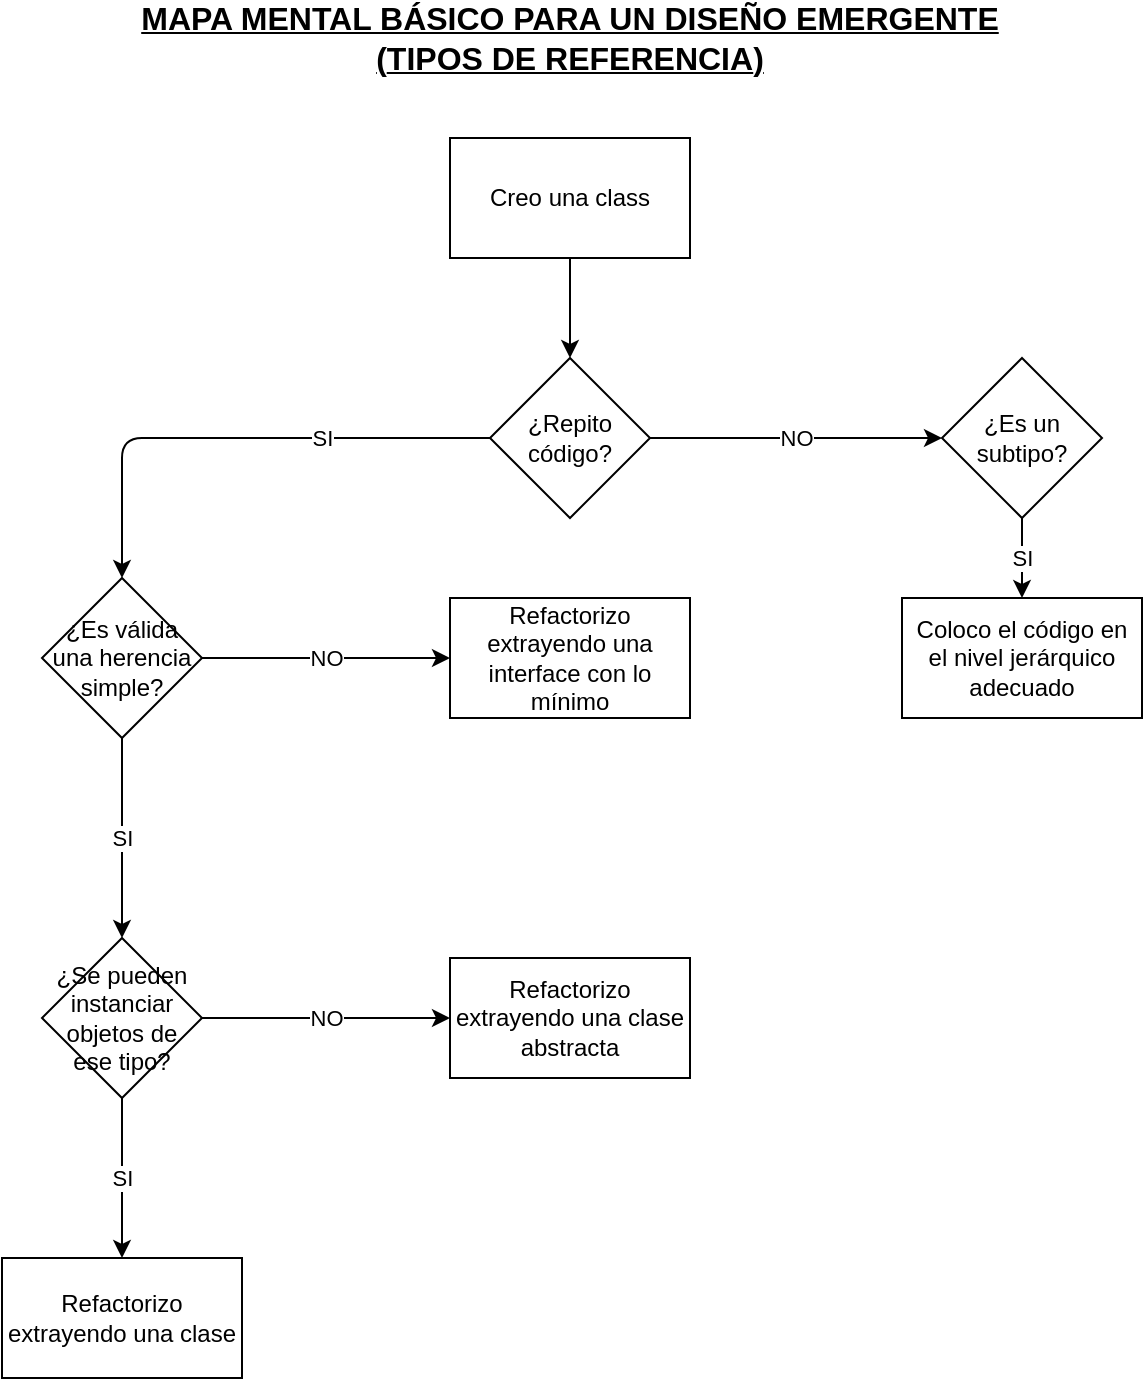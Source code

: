 <mxfile version="14.2.9" type="github" pages="3">
  <diagram name="Elección Tipo Referencia" id="Jq4Y_yKHoHOC3Q39Anz7">
    <mxGraphModel dx="1350" dy="804" grid="1" gridSize="10" guides="1" tooltips="1" connect="1" arrows="1" fold="1" page="1" pageScale="1" pageWidth="827" pageHeight="1169" math="0" shadow="0">
      <root>
        <mxCell id="8XxVPp3E1e53724D_Ses-0" />
        <mxCell id="8XxVPp3E1e53724D_Ses-1" parent="8XxVPp3E1e53724D_Ses-0" />
        <mxCell id="8XxVPp3E1e53724D_Ses-2" value="Creo una class" style="rounded=0;whiteSpace=wrap;html=1;" vertex="1" parent="8XxVPp3E1e53724D_Ses-1">
          <mxGeometry x="354" y="100" width="120" height="60" as="geometry" />
        </mxCell>
        <mxCell id="8XxVPp3E1e53724D_Ses-3" value="¿Repito código?" style="rhombus;whiteSpace=wrap;html=1;" vertex="1" parent="8XxVPp3E1e53724D_Ses-1">
          <mxGeometry x="374" y="210" width="80" height="80" as="geometry" />
        </mxCell>
        <mxCell id="8XxVPp3E1e53724D_Ses-4" value="¿Es válida una herencia simple?" style="rhombus;whiteSpace=wrap;html=1;" vertex="1" parent="8XxVPp3E1e53724D_Ses-1">
          <mxGeometry x="150" y="320" width="80" height="80" as="geometry" />
        </mxCell>
        <mxCell id="8XxVPp3E1e53724D_Ses-5" value="Refactorizo extrayendo una interface con lo mínimo" style="rounded=0;whiteSpace=wrap;html=1;" vertex="1" parent="8XxVPp3E1e53724D_Ses-1">
          <mxGeometry x="354" y="330" width="120" height="60" as="geometry" />
        </mxCell>
        <mxCell id="8XxVPp3E1e53724D_Ses-6" value="¿Se pueden instanciar objetos de ese tipo?" style="rhombus;whiteSpace=wrap;html=1;" vertex="1" parent="8XxVPp3E1e53724D_Ses-1">
          <mxGeometry x="150" y="500" width="80" height="80" as="geometry" />
        </mxCell>
        <mxCell id="8XxVPp3E1e53724D_Ses-7" value="SI" style="endArrow=classic;html=1;entryX=0.5;entryY=0;entryDx=0;entryDy=0;exitX=0;exitY=0.5;exitDx=0;exitDy=0;" edge="1" parent="8XxVPp3E1e53724D_Ses-1" source="8XxVPp3E1e53724D_Ses-3" target="8XxVPp3E1e53724D_Ses-4">
          <mxGeometry x="-0.339" width="50" height="50" relative="1" as="geometry">
            <mxPoint x="390" y="480" as="sourcePoint" />
            <mxPoint x="440" y="430" as="targetPoint" />
            <Array as="points">
              <mxPoint x="190" y="250" />
            </Array>
            <mxPoint as="offset" />
          </mxGeometry>
        </mxCell>
        <mxCell id="8XxVPp3E1e53724D_Ses-8" value="" style="endArrow=classic;html=1;exitX=0.5;exitY=1;exitDx=0;exitDy=0;entryX=0.5;entryY=0;entryDx=0;entryDy=0;" edge="1" parent="8XxVPp3E1e53724D_Ses-1" source="8XxVPp3E1e53724D_Ses-2" target="8XxVPp3E1e53724D_Ses-3">
          <mxGeometry width="50" height="50" relative="1" as="geometry">
            <mxPoint x="390" y="500" as="sourcePoint" />
            <mxPoint x="440" y="450" as="targetPoint" />
          </mxGeometry>
        </mxCell>
        <mxCell id="8XxVPp3E1e53724D_Ses-9" value="SI" style="endArrow=classic;html=1;exitX=0.5;exitY=1;exitDx=0;exitDy=0;entryX=0.5;entryY=0;entryDx=0;entryDy=0;" edge="1" parent="8XxVPp3E1e53724D_Ses-1" source="8XxVPp3E1e53724D_Ses-4" target="8XxVPp3E1e53724D_Ses-6">
          <mxGeometry width="50" height="50" relative="1" as="geometry">
            <mxPoint x="390" y="500" as="sourcePoint" />
            <mxPoint x="440" y="450" as="targetPoint" />
          </mxGeometry>
        </mxCell>
        <mxCell id="8XxVPp3E1e53724D_Ses-10" value="NO" style="endArrow=classic;html=1;exitX=1;exitY=0.5;exitDx=0;exitDy=0;entryX=0;entryY=0.5;entryDx=0;entryDy=0;" edge="1" parent="8XxVPp3E1e53724D_Ses-1" source="8XxVPp3E1e53724D_Ses-4" target="8XxVPp3E1e53724D_Ses-5">
          <mxGeometry width="50" height="50" relative="1" as="geometry">
            <mxPoint x="390" y="500" as="sourcePoint" />
            <mxPoint x="440" y="450" as="targetPoint" />
          </mxGeometry>
        </mxCell>
        <mxCell id="8XxVPp3E1e53724D_Ses-11" value="Refactorizo extrayendo una clase abstracta" style="rounded=0;whiteSpace=wrap;html=1;" vertex="1" parent="8XxVPp3E1e53724D_Ses-1">
          <mxGeometry x="354" y="510" width="120" height="60" as="geometry" />
        </mxCell>
        <mxCell id="8XxVPp3E1e53724D_Ses-12" value="NO" style="endArrow=classic;html=1;exitX=1;exitY=0.5;exitDx=0;exitDy=0;entryX=0;entryY=0.5;entryDx=0;entryDy=0;" edge="1" parent="8XxVPp3E1e53724D_Ses-1" source="8XxVPp3E1e53724D_Ses-6" target="8XxVPp3E1e53724D_Ses-11">
          <mxGeometry width="50" height="50" relative="1" as="geometry">
            <mxPoint x="390" y="500" as="sourcePoint" />
            <mxPoint x="440" y="450" as="targetPoint" />
          </mxGeometry>
        </mxCell>
        <mxCell id="8XxVPp3E1e53724D_Ses-13" value="Refactorizo extrayendo una clase " style="rounded=0;whiteSpace=wrap;html=1;" vertex="1" parent="8XxVPp3E1e53724D_Ses-1">
          <mxGeometry x="130" y="660" width="120" height="60" as="geometry" />
        </mxCell>
        <mxCell id="8XxVPp3E1e53724D_Ses-14" value="SI" style="endArrow=classic;html=1;exitX=0.5;exitY=1;exitDx=0;exitDy=0;entryX=0.5;entryY=0;entryDx=0;entryDy=0;" edge="1" parent="8XxVPp3E1e53724D_Ses-1" source="8XxVPp3E1e53724D_Ses-6" target="8XxVPp3E1e53724D_Ses-13">
          <mxGeometry width="50" height="50" relative="1" as="geometry">
            <mxPoint x="390" y="500" as="sourcePoint" />
            <mxPoint x="440" y="450" as="targetPoint" />
          </mxGeometry>
        </mxCell>
        <mxCell id="8XxVPp3E1e53724D_Ses-15" value="&lt;div&gt;&lt;u&gt;&lt;b&gt;&lt;font style=&quot;font-size: 16px&quot;&gt;MAPA MENTAL BÁSICO PARA UN DISEÑO EMERGENTE&lt;/font&gt;&lt;/b&gt;&lt;/u&gt;&lt;/div&gt;&lt;div&gt;&lt;u&gt;&lt;b&gt;&lt;font style=&quot;font-size: 16px&quot;&gt;(&lt;/font&gt;&lt;/b&gt;&lt;/u&gt;&lt;u&gt;&lt;b&gt;&lt;font style=&quot;font-size: 16px&quot;&gt;&lt;u&gt;&lt;b&gt;&lt;font style=&quot;font-size: 16px&quot;&gt;TIPOS DE REFERENCIA&lt;/font&gt;&lt;/b&gt;&lt;/u&gt;)&lt;br&gt;&lt;/font&gt;&lt;/b&gt;&lt;/u&gt;&lt;/div&gt;" style="text;html=1;strokeColor=none;fillColor=none;align=center;verticalAlign=middle;whiteSpace=wrap;rounded=0;" vertex="1" parent="8XxVPp3E1e53724D_Ses-1">
          <mxGeometry x="159" y="40" width="510" height="20" as="geometry" />
        </mxCell>
        <mxCell id="SS7OybP3mIF294FVzurm-0" value="¿Es un subtipo?" style="rhombus;whiteSpace=wrap;html=1;" vertex="1" parent="8XxVPp3E1e53724D_Ses-1">
          <mxGeometry x="600" y="210" width="80" height="80" as="geometry" />
        </mxCell>
        <mxCell id="SS7OybP3mIF294FVzurm-1" value="Coloco el código en el nivel jerárquico adecuado" style="rounded=0;whiteSpace=wrap;html=1;" vertex="1" parent="8XxVPp3E1e53724D_Ses-1">
          <mxGeometry x="580" y="330" width="120" height="60" as="geometry" />
        </mxCell>
        <mxCell id="SS7OybP3mIF294FVzurm-2" value="NO" style="endArrow=classic;html=1;exitX=1;exitY=0.5;exitDx=0;exitDy=0;entryX=0;entryY=0.5;entryDx=0;entryDy=0;" edge="1" parent="8XxVPp3E1e53724D_Ses-1" source="8XxVPp3E1e53724D_Ses-3" target="SS7OybP3mIF294FVzurm-0">
          <mxGeometry width="50" height="50" relative="1" as="geometry">
            <mxPoint x="560" y="230" as="sourcePoint" />
            <mxPoint x="640" y="330" as="targetPoint" />
          </mxGeometry>
        </mxCell>
        <mxCell id="SS7OybP3mIF294FVzurm-3" value="SI" style="endArrow=classic;html=1;entryX=0.5;entryY=0;entryDx=0;entryDy=0;exitX=0.5;exitY=1;exitDx=0;exitDy=0;" edge="1" parent="8XxVPp3E1e53724D_Ses-1" source="SS7OybP3mIF294FVzurm-0" target="SS7OybP3mIF294FVzurm-1">
          <mxGeometry width="50" height="50" relative="1" as="geometry">
            <mxPoint x="390" y="410" as="sourcePoint" />
            <mxPoint x="440" y="360" as="targetPoint" />
          </mxGeometry>
        </mxCell>
      </root>
    </mxGraphModel>
  </diagram>
  <diagram id="cohJdwAi2Pd4bMlTq_dh" name="Elección Grupo de elementos">
    <mxGraphModel dx="1350" dy="804" grid="1" gridSize="10" guides="1" tooltips="1" connect="1" arrows="1" fold="1" page="1" pageScale="1" pageWidth="827" pageHeight="1169" math="0" shadow="0">
      <root>
        <mxCell id="0" />
        <mxCell id="1" parent="0" />
        <mxCell id="zt9d32OmT7QIj7NIbt18-12" value="" style="endArrow=classic;html=1;fontFamily=Courier New;entryX=1;entryY=0.5;entryDx=0;entryDy=0;" edge="1" parent="1" target="QVF6yioCwgsZyvocX15a-13">
          <mxGeometry width="50" height="50" relative="1" as="geometry">
            <mxPoint x="610" y="600" as="sourcePoint" />
            <mxPoint x="440" y="360" as="targetPoint" />
            <Array as="points">
              <mxPoint x="610" y="690" />
            </Array>
          </mxGeometry>
        </mxCell>
        <mxCell id="zt9d32OmT7QIj7NIbt18-9" value="" style="endArrow=classic;html=1;exitX=1;exitY=0.5;exitDx=0;exitDy=0;entryX=0.5;entryY=0;entryDx=0;entryDy=0;" edge="1" parent="1" source="zt9d32OmT7QIj7NIbt18-4" target="zt9d32OmT7QIj7NIbt18-3">
          <mxGeometry width="50" height="50" relative="1" as="geometry">
            <mxPoint x="390" y="410" as="sourcePoint" />
            <mxPoint x="440" y="360" as="targetPoint" />
            <Array as="points">
              <mxPoint x="710" y="420" />
            </Array>
          </mxGeometry>
        </mxCell>
        <mxCell id="QVF6yioCwgsZyvocX15a-1" value="Debo crear varios elementos unidos en un tipo" style="rounded=0;whiteSpace=wrap;html=1;" vertex="1" parent="1">
          <mxGeometry x="354" y="100" width="120" height="60" as="geometry" />
        </mxCell>
        <mxCell id="QVF6yioCwgsZyvocX15a-2" value="¿El número de elementos cambiará?" style="rhombus;whiteSpace=wrap;html=1;" vertex="1" parent="1">
          <mxGeometry x="374" y="210" width="80" height="80" as="geometry" />
        </mxCell>
        <mxCell id="QVF6yioCwgsZyvocX15a-4" value="¿Importa el orden?" style="rhombus;whiteSpace=wrap;html=1;" vertex="1" parent="1">
          <mxGeometry x="150" y="320" width="80" height="80" as="geometry" />
        </mxCell>
        <mxCell id="QVF6yioCwgsZyvocX15a-5" value="List" style="rounded=0;whiteSpace=wrap;html=1;fontFamily=Courier New;" vertex="1" parent="1">
          <mxGeometry x="354" y="330" width="120" height="60" as="geometry" />
        </mxCell>
        <mxCell id="QVF6yioCwgsZyvocX15a-6" value="¿Se pueden repetir los elementos?" style="rhombus;whiteSpace=wrap;html=1;" vertex="1" parent="1">
          <mxGeometry x="150" y="500" width="80" height="80" as="geometry" />
        </mxCell>
        <mxCell id="QVF6yioCwgsZyvocX15a-7" value="SI" style="endArrow=classic;html=1;entryX=0.5;entryY=0;entryDx=0;entryDy=0;exitX=0;exitY=0.5;exitDx=0;exitDy=0;" edge="1" parent="1" source="QVF6yioCwgsZyvocX15a-2" target="QVF6yioCwgsZyvocX15a-4">
          <mxGeometry x="-0.339" width="50" height="50" relative="1" as="geometry">
            <mxPoint x="390" y="480" as="sourcePoint" />
            <mxPoint x="440" y="430" as="targetPoint" />
            <Array as="points">
              <mxPoint x="190" y="250" />
            </Array>
            <mxPoint as="offset" />
          </mxGeometry>
        </mxCell>
        <mxCell id="QVF6yioCwgsZyvocX15a-8" value="" style="endArrow=classic;html=1;exitX=0.5;exitY=1;exitDx=0;exitDy=0;entryX=0.5;entryY=0;entryDx=0;entryDy=0;" edge="1" parent="1" source="QVF6yioCwgsZyvocX15a-1" target="QVF6yioCwgsZyvocX15a-2">
          <mxGeometry width="50" height="50" relative="1" as="geometry">
            <mxPoint x="390" y="500" as="sourcePoint" />
            <mxPoint x="440" y="450" as="targetPoint" />
          </mxGeometry>
        </mxCell>
        <mxCell id="QVF6yioCwgsZyvocX15a-9" value="NO" style="endArrow=classic;html=1;exitX=0.5;exitY=1;exitDx=0;exitDy=0;entryX=0.5;entryY=0;entryDx=0;entryDy=0;" edge="1" parent="1" source="QVF6yioCwgsZyvocX15a-4" target="QVF6yioCwgsZyvocX15a-6">
          <mxGeometry width="50" height="50" relative="1" as="geometry">
            <mxPoint x="390" y="500" as="sourcePoint" />
            <mxPoint x="440" y="450" as="targetPoint" />
          </mxGeometry>
        </mxCell>
        <mxCell id="QVF6yioCwgsZyvocX15a-10" value="SI" style="endArrow=classic;html=1;exitX=1;exitY=0.5;exitDx=0;exitDy=0;entryX=0;entryY=0.5;entryDx=0;entryDy=0;" edge="1" parent="1" source="QVF6yioCwgsZyvocX15a-4" target="QVF6yioCwgsZyvocX15a-5">
          <mxGeometry width="50" height="50" relative="1" as="geometry">
            <mxPoint x="390" y="500" as="sourcePoint" />
            <mxPoint x="440" y="450" as="targetPoint" />
          </mxGeometry>
        </mxCell>
        <mxCell id="QVF6yioCwgsZyvocX15a-11" value="Set" style="rounded=0;whiteSpace=wrap;html=1;fontFamily=Courier New;" vertex="1" parent="1">
          <mxGeometry x="354" y="510" width="120" height="60" as="geometry" />
        </mxCell>
        <mxCell id="QVF6yioCwgsZyvocX15a-12" value="NO" style="endArrow=classic;html=1;exitX=1;exitY=0.5;exitDx=0;exitDy=0;entryX=0;entryY=0.5;entryDx=0;entryDy=0;" edge="1" parent="1" source="QVF6yioCwgsZyvocX15a-6" target="QVF6yioCwgsZyvocX15a-11">
          <mxGeometry width="50" height="50" relative="1" as="geometry">
            <mxPoint x="390" y="500" as="sourcePoint" />
            <mxPoint x="440" y="450" as="targetPoint" />
          </mxGeometry>
        </mxCell>
        <mxCell id="QVF6yioCwgsZyvocX15a-13" value="Collection" style="rounded=0;whiteSpace=wrap;html=1;fontFamily=Courier New;" vertex="1" parent="1">
          <mxGeometry x="130" y="660" width="120" height="60" as="geometry" />
        </mxCell>
        <mxCell id="QVF6yioCwgsZyvocX15a-14" value="SI" style="endArrow=classic;html=1;exitX=0.5;exitY=1;exitDx=0;exitDy=0;entryX=0.5;entryY=0;entryDx=0;entryDy=0;" edge="1" parent="1" source="QVF6yioCwgsZyvocX15a-6" target="QVF6yioCwgsZyvocX15a-13">
          <mxGeometry width="50" height="50" relative="1" as="geometry">
            <mxPoint x="390" y="500" as="sourcePoint" />
            <mxPoint x="440" y="450" as="targetPoint" />
          </mxGeometry>
        </mxCell>
        <mxCell id="QVF6yioCwgsZyvocX15a-15" value="&lt;div&gt;&lt;u&gt;&lt;b&gt;&lt;font style=&quot;font-size: 16px&quot;&gt;MAPA MENTAL BÁSICO PARA UN DISEÑO EMERGENTE&lt;/font&gt;&lt;/b&gt;&lt;/u&gt;&lt;/div&gt;&lt;div&gt;&lt;u&gt;&lt;b&gt;&lt;font style=&quot;font-size: 16px&quot;&gt;(&lt;/font&gt;&lt;/b&gt;&lt;/u&gt;&lt;u&gt;&lt;b&gt;&lt;font style=&quot;font-size: 16px&quot;&gt;&lt;u&gt;&lt;b&gt;&lt;font style=&quot;font-size: 16px&quot;&gt;GRUPO DE ELEMENTOS&lt;/font&gt;&lt;/b&gt;&lt;/u&gt;)&lt;br&gt;&lt;/font&gt;&lt;/b&gt;&lt;/u&gt;&lt;/div&gt;" style="text;html=1;strokeColor=none;fillColor=none;align=center;verticalAlign=middle;whiteSpace=wrap;rounded=0;" vertex="1" parent="1">
          <mxGeometry x="159" y="40" width="510" height="20" as="geometry" />
        </mxCell>
        <mxCell id="zt9d32OmT7QIj7NIbt18-1" value="¿Quiero usar valores primitivos?" style="rhombus;whiteSpace=wrap;html=1;" vertex="1" parent="1">
          <mxGeometry x="570" y="210" width="80" height="80" as="geometry" />
        </mxCell>
        <mxCell id="zt9d32OmT7QIj7NIbt18-2" value="NO" style="endArrow=classic;html=1;exitX=1;exitY=0.5;exitDx=0;exitDy=0;entryX=0;entryY=0.5;entryDx=0;entryDy=0;" edge="1" parent="1" source="QVF6yioCwgsZyvocX15a-2" target="zt9d32OmT7QIj7NIbt18-1">
          <mxGeometry width="50" height="50" relative="1" as="geometry">
            <mxPoint x="390" y="410" as="sourcePoint" />
            <mxPoint x="440" y="360" as="targetPoint" />
          </mxGeometry>
        </mxCell>
        <mxCell id="zt9d32OmT7QIj7NIbt18-3" value="array" style="rounded=0;whiteSpace=wrap;html=1;fontFamily=Courier New;" vertex="1" parent="1">
          <mxGeometry x="650" y="660" width="120" height="60" as="geometry" />
        </mxCell>
        <mxCell id="zt9d32OmT7QIj7NIbt18-4" value="¿Alguna dependencia requiere que sea un array?" style="rhombus;whiteSpace=wrap;html=1;" vertex="1" parent="1">
          <mxGeometry x="570" y="380" width="80" height="80" as="geometry" />
        </mxCell>
        <mxCell id="zt9d32OmT7QIj7NIbt18-5" value="¿Los elementos son de un tipo genérico?" style="rhombus;whiteSpace=wrap;html=1;" vertex="1" parent="1">
          <mxGeometry x="570" y="520" width="80" height="80" as="geometry" />
        </mxCell>
        <mxCell id="zt9d32OmT7QIj7NIbt18-6" value="NO" style="endArrow=classic;html=1;exitX=0.5;exitY=1;exitDx=0;exitDy=0;entryX=0.5;entryY=0;entryDx=0;entryDy=0;" edge="1" parent="1" source="zt9d32OmT7QIj7NIbt18-1" target="zt9d32OmT7QIj7NIbt18-4">
          <mxGeometry width="50" height="50" relative="1" as="geometry">
            <mxPoint x="390" y="410" as="sourcePoint" />
            <mxPoint x="440" y="360" as="targetPoint" />
          </mxGeometry>
        </mxCell>
        <mxCell id="zt9d32OmT7QIj7NIbt18-7" value="SI" style="endArrow=classic;html=1;exitX=1;exitY=0.5;exitDx=0;exitDy=0;entryX=0.5;entryY=0;entryDx=0;entryDy=0;" edge="1" parent="1" source="zt9d32OmT7QIj7NIbt18-1" target="zt9d32OmT7QIj7NIbt18-3">
          <mxGeometry x="0.362" width="50" height="50" relative="1" as="geometry">
            <mxPoint x="390" y="410" as="sourcePoint" />
            <mxPoint x="440" y="360" as="targetPoint" />
            <Array as="points">
              <mxPoint x="710" y="250" />
            </Array>
            <mxPoint as="offset" />
          </mxGeometry>
        </mxCell>
        <mxCell id="zt9d32OmT7QIj7NIbt18-8" value="NO" style="endArrow=classic;html=1;entryX=0.5;entryY=0;entryDx=0;entryDy=0;" edge="1" parent="1" source="zt9d32OmT7QIj7NIbt18-4" target="zt9d32OmT7QIj7NIbt18-5">
          <mxGeometry width="50" height="50" relative="1" as="geometry">
            <mxPoint x="390" y="410" as="sourcePoint" />
            <mxPoint x="440" y="360" as="targetPoint" />
          </mxGeometry>
        </mxCell>
        <mxCell id="zt9d32OmT7QIj7NIbt18-10" value="NO" style="endArrow=classic;html=1;exitX=0.5;exitY=1;exitDx=0;exitDy=0;entryX=0;entryY=0.5;entryDx=0;entryDy=0;" edge="1" parent="1" source="zt9d32OmT7QIj7NIbt18-5" target="zt9d32OmT7QIj7NIbt18-3">
          <mxGeometry width="50" height="50" relative="1" as="geometry">
            <mxPoint x="390" y="410" as="sourcePoint" />
            <mxPoint x="440" y="360" as="targetPoint" />
            <Array as="points">
              <mxPoint x="610" y="690" />
            </Array>
          </mxGeometry>
        </mxCell>
        <mxCell id="zt9d32OmT7QIj7NIbt18-11" value="SI" style="endArrow=classic;html=1;exitX=0;exitY=0.5;exitDx=0;exitDy=0;entryX=1;entryY=0.5;entryDx=0;entryDy=0;" edge="1" parent="1" source="zt9d32OmT7QIj7NIbt18-5" target="QVF6yioCwgsZyvocX15a-13">
          <mxGeometry x="-0.511" width="50" height="50" relative="1" as="geometry">
            <mxPoint x="390" y="410" as="sourcePoint" />
            <mxPoint x="440" y="360" as="targetPoint" />
            <Array as="points">
              <mxPoint x="520" y="560" />
              <mxPoint x="520" y="690" />
            </Array>
            <mxPoint as="offset" />
          </mxGeometry>
        </mxCell>
      </root>
    </mxGraphModel>
  </diagram>
  <diagram name="Elección modificadores" id="kB_RIp6BsxhG6whIuUyi">
    <mxGraphModel dx="1350" dy="804" grid="1" gridSize="10" guides="1" tooltips="1" connect="1" arrows="1" fold="1" page="1" pageScale="1" pageWidth="827" pageHeight="1169" math="0" shadow="0">
      <root>
        <mxCell id="0J6D3aMpqXegVm9H5sP3-0" />
        <mxCell id="0J6D3aMpqXegVm9H5sP3-1" parent="0J6D3aMpqXegVm9H5sP3-0" />
        <mxCell id="0J6D3aMpqXegVm9H5sP3-5" value="Defino un/a " style="rhombus;whiteSpace=wrap;html=1;" vertex="1" parent="0J6D3aMpqXegVm9H5sP3-1">
          <mxGeometry x="270" y="190" width="80" height="80" as="geometry" />
        </mxCell>
        <mxCell id="0J6D3aMpqXegVm9H5sP3-7" value="static" style="rounded=0;whiteSpace=wrap;html=1;fontFamily=Courier New;" vertex="1" parent="0J6D3aMpqXegVm9H5sP3-1">
          <mxGeometry x="100" y="580" width="120" height="60" as="geometry" />
        </mxCell>
        <mxCell id="0J6D3aMpqXegVm9H5sP3-8" value="¿Es funcional?" style="rhombus;whiteSpace=wrap;html=1;" vertex="1" parent="0J6D3aMpqXegVm9H5sP3-1">
          <mxGeometry x="120" y="290" width="80" height="80" as="geometry" />
        </mxCell>
        <mxCell id="0J6D3aMpqXegVm9H5sP3-9" value="método" style="endArrow=classic;html=1;exitX=0;exitY=0.5;exitDx=0;exitDy=0;" edge="1" parent="0J6D3aMpqXegVm9H5sP3-1" source="0J6D3aMpqXegVm9H5sP3-5">
          <mxGeometry x="-0.339" width="50" height="50" relative="1" as="geometry">
            <mxPoint x="360" y="550" as="sourcePoint" />
            <mxPoint x="160" y="290" as="targetPoint" />
            <Array as="points">
              <mxPoint x="160" y="230" />
            </Array>
            <mxPoint as="offset" />
          </mxGeometry>
        </mxCell>
        <mxCell id="0J6D3aMpqXegVm9H5sP3-13" value="public" style="rounded=0;whiteSpace=wrap;html=1;fontFamily=Courier New;" vertex="1" parent="0J6D3aMpqXegVm9H5sP3-1">
          <mxGeometry x="540" y="730" width="120" height="60" as="geometry" />
        </mxCell>
        <mxCell id="0J6D3aMpqXegVm9H5sP3-15" value="private" style="rounded=0;whiteSpace=wrap;html=1;fontFamily=Courier New;" vertex="1" parent="0J6D3aMpqXegVm9H5sP3-1">
          <mxGeometry x="390" y="730" width="120" height="60" as="geometry" />
        </mxCell>
        <mxCell id="0J6D3aMpqXegVm9H5sP3-17" value="&lt;div&gt;&lt;u&gt;&lt;b&gt;&lt;font style=&quot;font-size: 16px&quot;&gt;MAPA MENTAL BÁSICO PARA UN DISEÑO EMERGENTE&lt;/font&gt;&lt;/b&gt;&lt;/u&gt;&lt;/div&gt;&lt;div&gt;&lt;u&gt;&lt;b&gt;&lt;font style=&quot;font-size: 16px&quot;&gt;(&lt;/font&gt;&lt;/b&gt;&lt;/u&gt;&lt;u&gt;&lt;b&gt;&lt;font style=&quot;font-size: 16px&quot;&gt;MODIFICADORES)&lt;br&gt;&lt;/font&gt;&lt;/b&gt;&lt;/u&gt;&lt;/div&gt;" style="text;html=1;strokeColor=none;fillColor=none;align=center;verticalAlign=middle;whiteSpace=wrap;rounded=0;" vertex="1" parent="0J6D3aMpqXegVm9H5sP3-1">
          <mxGeometry x="159" y="40" width="510" height="20" as="geometry" />
        </mxCell>
        <mxCell id="0J6D3aMpqXegVm9H5sP3-18" value="¿Es única para toda la clase?" style="rhombus;whiteSpace=wrap;html=1;" vertex="1" parent="0J6D3aMpqXegVm9H5sP3-1">
          <mxGeometry x="410" y="280" width="80" height="80" as="geometry" />
        </mxCell>
        <mxCell id="0J6D3aMpqXegVm9H5sP3-19" value="variable" style="endArrow=classic;html=1;exitX=1;exitY=0.5;exitDx=0;exitDy=0;entryX=0.5;entryY=0;entryDx=0;entryDy=0;" edge="1" parent="0J6D3aMpqXegVm9H5sP3-1" source="0J6D3aMpqXegVm9H5sP3-5" target="0J6D3aMpqXegVm9H5sP3-18">
          <mxGeometry x="-0.333" width="50" height="50" relative="1" as="geometry">
            <mxPoint x="286" y="480" as="sourcePoint" />
            <mxPoint x="336" y="430" as="targetPoint" />
            <Array as="points">
              <mxPoint x="450" y="230" />
            </Array>
            <mxPoint as="offset" />
          </mxGeometry>
        </mxCell>
        <mxCell id="0J6D3aMpqXegVm9H5sP3-21" value="¿Necesita acceso para los subtipos?" style="rhombus;whiteSpace=wrap;html=1;" vertex="1" parent="0J6D3aMpqXegVm9H5sP3-1">
          <mxGeometry x="410" y="450" width="80" height="80" as="geometry" />
        </mxCell>
        <mxCell id="0J6D3aMpqXegVm9H5sP3-22" value="¿Necesita acceso en el paquete?" style="rhombus;whiteSpace=wrap;html=1;" vertex="1" parent="0J6D3aMpqXegVm9H5sP3-1">
          <mxGeometry x="410" y="590" width="80" height="80" as="geometry" />
        </mxCell>
        <mxCell id="0J6D3aMpqXegVm9H5sP3-23" value="NO" style="endArrow=classic;html=1;exitX=0.5;exitY=1;exitDx=0;exitDy=0;entryX=0.5;entryY=0;entryDx=0;entryDy=0;" edge="1" parent="0J6D3aMpqXegVm9H5sP3-1" source="0J6D3aMpqXegVm9H5sP3-18" target="0J6D3aMpqXegVm9H5sP3-21">
          <mxGeometry width="50" height="50" relative="1" as="geometry">
            <mxPoint x="230" y="480" as="sourcePoint" />
            <mxPoint x="280" y="430" as="targetPoint" />
          </mxGeometry>
        </mxCell>
        <mxCell id="0J6D3aMpqXegVm9H5sP3-24" value="SI" style="endArrow=classic;html=1;entryX=1;entryY=0.5;entryDx=0;entryDy=0;exitX=0;exitY=0.5;exitDx=0;exitDy=0;" edge="1" parent="0J6D3aMpqXegVm9H5sP3-1" source="0J6D3aMpqXegVm9H5sP3-18" target="0J6D3aMpqXegVm9H5sP3-7">
          <mxGeometry x="0.138" width="50" height="50" relative="1" as="geometry">
            <mxPoint x="490" y="360" as="sourcePoint" />
            <mxPoint x="410" y="430" as="targetPoint" />
            <Array as="points">
              <mxPoint x="290" y="320" />
              <mxPoint x="290" y="610" />
            </Array>
            <mxPoint as="offset" />
          </mxGeometry>
        </mxCell>
        <mxCell id="0J6D3aMpqXegVm9H5sP3-25" value="NO" style="endArrow=classic;html=1;entryX=0.5;entryY=0;entryDx=0;entryDy=0;" edge="1" parent="0J6D3aMpqXegVm9H5sP3-1" source="0J6D3aMpqXegVm9H5sP3-21" target="0J6D3aMpqXegVm9H5sP3-22">
          <mxGeometry width="50" height="50" relative="1" as="geometry">
            <mxPoint x="230" y="480" as="sourcePoint" />
            <mxPoint x="280" y="430" as="targetPoint" />
          </mxGeometry>
        </mxCell>
        <mxCell id="tL6zu44cMN05sNJDktga-1" value="NO" style="endArrow=classic;html=1;fontFamily=Courier New;exitX=0.5;exitY=1;exitDx=0;exitDy=0;entryX=0.5;entryY=0;entryDx=0;entryDy=0;" edge="1" parent="0J6D3aMpqXegVm9H5sP3-1" source="0J6D3aMpqXegVm9H5sP3-22" target="0J6D3aMpqXegVm9H5sP3-15">
          <mxGeometry width="50" height="50" relative="1" as="geometry">
            <mxPoint x="230" y="510" as="sourcePoint" />
            <mxPoint x="280" y="460" as="targetPoint" />
          </mxGeometry>
        </mxCell>
        <mxCell id="tL6zu44cMN05sNJDktga-2" value="SI" style="endArrow=classic;html=1;fontFamily=Courier New;exitX=1;exitY=0.5;exitDx=0;exitDy=0;entryX=0;entryY=0.5;entryDx=0;entryDy=0;" edge="1" parent="0J6D3aMpqXegVm9H5sP3-1" source="0J6D3aMpqXegVm9H5sP3-21" target="tL6zu44cMN05sNJDktga-8">
          <mxGeometry width="50" height="50" relative="1" as="geometry">
            <mxPoint x="230" y="510" as="sourcePoint" />
            <mxPoint x="510" y="490" as="targetPoint" />
          </mxGeometry>
        </mxCell>
        <mxCell id="tL6zu44cMN05sNJDktga-3" value="protected" style="rounded=0;whiteSpace=wrap;html=1;fontFamily=Courier New;" vertex="1" parent="0J6D3aMpqXegVm9H5sP3-1">
          <mxGeometry x="540" y="600" width="120" height="60" as="geometry" />
        </mxCell>
        <mxCell id="tL6zu44cMN05sNJDktga-4" value="SI" style="endArrow=classic;html=1;fontFamily=Courier New;exitX=0.5;exitY=1;exitDx=0;exitDy=0;" edge="1" parent="0J6D3aMpqXegVm9H5sP3-1" source="0J6D3aMpqXegVm9H5sP3-8" target="tL6zu44cMN05sNJDktga-5">
          <mxGeometry width="50" height="50" relative="1" as="geometry">
            <mxPoint x="360" y="510" as="sourcePoint" />
            <mxPoint x="160" y="440" as="targetPoint" />
          </mxGeometry>
        </mxCell>
        <mxCell id="tL6zu44cMN05sNJDktga-5" value="¿Necesitará sobreescribirse?" style="rhombus;whiteSpace=wrap;html=1;" vertex="1" parent="0J6D3aMpqXegVm9H5sP3-1">
          <mxGeometry x="120" y="430" width="80" height="80" as="geometry" />
        </mxCell>
        <mxCell id="tL6zu44cMN05sNJDktga-6" value="NO" style="endArrow=classic;html=1;fontFamily=Courier New;exitX=0.5;exitY=1;exitDx=0;exitDy=0;entryX=0.5;entryY=0;entryDx=0;entryDy=0;" edge="1" parent="0J6D3aMpqXegVm9H5sP3-1" source="tL6zu44cMN05sNJDktga-5" target="0J6D3aMpqXegVm9H5sP3-7">
          <mxGeometry width="50" height="50" relative="1" as="geometry">
            <mxPoint x="360" y="510" as="sourcePoint" />
            <mxPoint x="410" y="460" as="targetPoint" />
          </mxGeometry>
        </mxCell>
        <mxCell id="tL6zu44cMN05sNJDktga-7" value="" style="endArrow=classic;html=1;fontFamily=Courier New;exitX=0.5;exitY=1;exitDx=0;exitDy=0;entryX=0;entryY=0.5;entryDx=0;entryDy=0;" edge="1" parent="0J6D3aMpqXegVm9H5sP3-1" source="0J6D3aMpqXegVm9H5sP3-7" target="0J6D3aMpqXegVm9H5sP3-21">
          <mxGeometry width="50" height="50" relative="1" as="geometry">
            <mxPoint x="360" y="510" as="sourcePoint" />
            <mxPoint x="410" y="460" as="targetPoint" />
            <Array as="points">
              <mxPoint x="160" y="690" />
              <mxPoint x="350" y="690" />
              <mxPoint x="350" y="490" />
            </Array>
          </mxGeometry>
        </mxCell>
        <mxCell id="tL6zu44cMN05sNJDktga-8" value="¿Necesita acceso en toda la aplicación?" style="rhombus;whiteSpace=wrap;html=1;fontFamily=Courier New;" vertex="1" parent="0J6D3aMpqXegVm9H5sP3-1">
          <mxGeometry x="560" y="450" width="80" height="80" as="geometry" />
        </mxCell>
        <mxCell id="tL6zu44cMN05sNJDktga-9" value="" style="ellipse;whiteSpace=wrap;html=1;aspect=fixed;fontFamily=Courier New;" vertex="1" parent="0J6D3aMpqXegVm9H5sP3-1">
          <mxGeometry x="300" y="120" width="20" height="20" as="geometry" />
        </mxCell>
        <mxCell id="tL6zu44cMN05sNJDktga-10" value="" style="endArrow=classic;html=1;fontFamily=Courier New;exitX=0.5;exitY=1;exitDx=0;exitDy=0;entryX=0.5;entryY=0;entryDx=0;entryDy=0;" edge="1" parent="0J6D3aMpqXegVm9H5sP3-1" source="tL6zu44cMN05sNJDktga-9" target="0J6D3aMpqXegVm9H5sP3-5">
          <mxGeometry width="50" height="50" relative="1" as="geometry">
            <mxPoint x="360" y="500" as="sourcePoint" />
            <mxPoint x="410" y="450" as="targetPoint" />
          </mxGeometry>
        </mxCell>
        <mxCell id="tL6zu44cMN05sNJDktga-11" value="NO" style="endArrow=classic;html=1;fontFamily=Courier New;exitX=0.5;exitY=1;exitDx=0;exitDy=0;entryX=0.5;entryY=0;entryDx=0;entryDy=0;" edge="1" parent="0J6D3aMpqXegVm9H5sP3-1" source="tL6zu44cMN05sNJDktga-8" target="tL6zu44cMN05sNJDktga-3">
          <mxGeometry width="50" height="50" relative="1" as="geometry">
            <mxPoint x="334" y="580" as="sourcePoint" />
            <mxPoint x="384" y="530" as="targetPoint" />
          </mxGeometry>
        </mxCell>
        <mxCell id="tL6zu44cMN05sNJDktga-12" value="SI" style="endArrow=classic;html=1;fontFamily=Courier New;exitX=1;exitY=0.5;exitDx=0;exitDy=0;entryX=1;entryY=0.5;entryDx=0;entryDy=0;" edge="1" parent="0J6D3aMpqXegVm9H5sP3-1" source="tL6zu44cMN05sNJDktga-8" target="0J6D3aMpqXegVm9H5sP3-13">
          <mxGeometry x="-0.215" width="50" height="50" relative="1" as="geometry">
            <mxPoint x="334" y="580" as="sourcePoint" />
            <mxPoint x="724" y="560" as="targetPoint" />
            <Array as="points">
              <mxPoint x="724" y="490" />
              <mxPoint x="724" y="760" />
            </Array>
            <mxPoint as="offset" />
          </mxGeometry>
        </mxCell>
        <mxCell id="tL6zu44cMN05sNJDktga-13" value="¿Es una constante?" style="rhombus;whiteSpace=wrap;html=1;fontFamily=Courier New;" vertex="1" parent="0J6D3aMpqXegVm9H5sP3-1">
          <mxGeometry x="410" y="840" width="80" height="80" as="geometry" />
        </mxCell>
        <mxCell id="tL6zu44cMN05sNJDktga-14" value="SI" style="endArrow=classic;html=1;fontFamily=Courier New;exitX=0;exitY=0.5;exitDx=0;exitDy=0;entryX=1;entryY=0.5;entryDx=0;entryDy=0;" edge="1" parent="0J6D3aMpqXegVm9H5sP3-1" source="tL6zu44cMN05sNJDktga-13" target="tL6zu44cMN05sNJDktga-16">
          <mxGeometry width="50" height="50" relative="1" as="geometry">
            <mxPoint x="-144" y="740" as="sourcePoint" />
            <mxPoint x="190" y="890" as="targetPoint" />
          </mxGeometry>
        </mxCell>
        <mxCell id="tL6zu44cMN05sNJDktga-16" value="final" style="rounded=0;whiteSpace=wrap;html=1;fontFamily=Courier New;" vertex="1" parent="0J6D3aMpqXegVm9H5sP3-1">
          <mxGeometry x="100" y="850" width="120" height="60" as="geometry" />
        </mxCell>
        <mxCell id="tL6zu44cMN05sNJDktga-18" value="&lt;div align=&quot;center&quot;&gt;&lt;b&gt;Warning!&lt;/b&gt;&lt;/div&gt;&lt;div align=&quot;left&quot;&gt;Probable error de diseño si es una variable&lt;br&gt;&lt;/div&gt;" style="shape=note;size=20;whiteSpace=wrap;html=1;fontFamily=Courier New;perimeterSpacing=0;" vertex="1" parent="0J6D3aMpqXegVm9H5sP3-1">
          <mxGeometry x="690" y="620" width="100" height="100" as="geometry" />
        </mxCell>
        <mxCell id="tL6zu44cMN05sNJDktga-19" value="Por defecto para campos" style="shape=note;size=20;whiteSpace=wrap;html=1;fontFamily=Courier New;" vertex="1" parent="0J6D3aMpqXegVm9H5sP3-1">
          <mxGeometry x="300" y="750" width="100" height="70" as="geometry" />
        </mxCell>
        <mxCell id="tL6zu44cMN05sNJDktga-21" value="" style="endArrow=classic;html=1;fontFamily=Courier New;exitX=0.5;exitY=1;exitDx=0;exitDy=0;entryX=0.5;entryY=0;entryDx=0;entryDy=0;" edge="1" parent="0J6D3aMpqXegVm9H5sP3-1" source="0J6D3aMpqXegVm9H5sP3-15" target="tL6zu44cMN05sNJDktga-13">
          <mxGeometry width="50" height="50" relative="1" as="geometry">
            <mxPoint x="390" y="610" as="sourcePoint" />
            <mxPoint x="440" y="560" as="targetPoint" />
          </mxGeometry>
        </mxCell>
        <mxCell id="tL6zu44cMN05sNJDktga-22" value="" style="endArrow=classic;html=1;fontFamily=Courier New;exitX=0.5;exitY=1;exitDx=0;exitDy=0;entryX=1;entryY=0.5;entryDx=0;entryDy=0;" edge="1" parent="0J6D3aMpqXegVm9H5sP3-1" source="0J6D3aMpqXegVm9H5sP3-13" target="tL6zu44cMN05sNJDktga-13">
          <mxGeometry width="50" height="50" relative="1" as="geometry">
            <mxPoint x="390" y="610" as="sourcePoint" />
            <mxPoint x="440" y="560" as="targetPoint" />
            <Array as="points">
              <mxPoint x="600" y="880" />
            </Array>
          </mxGeometry>
        </mxCell>
      </root>
    </mxGraphModel>
  </diagram>
</mxfile>
